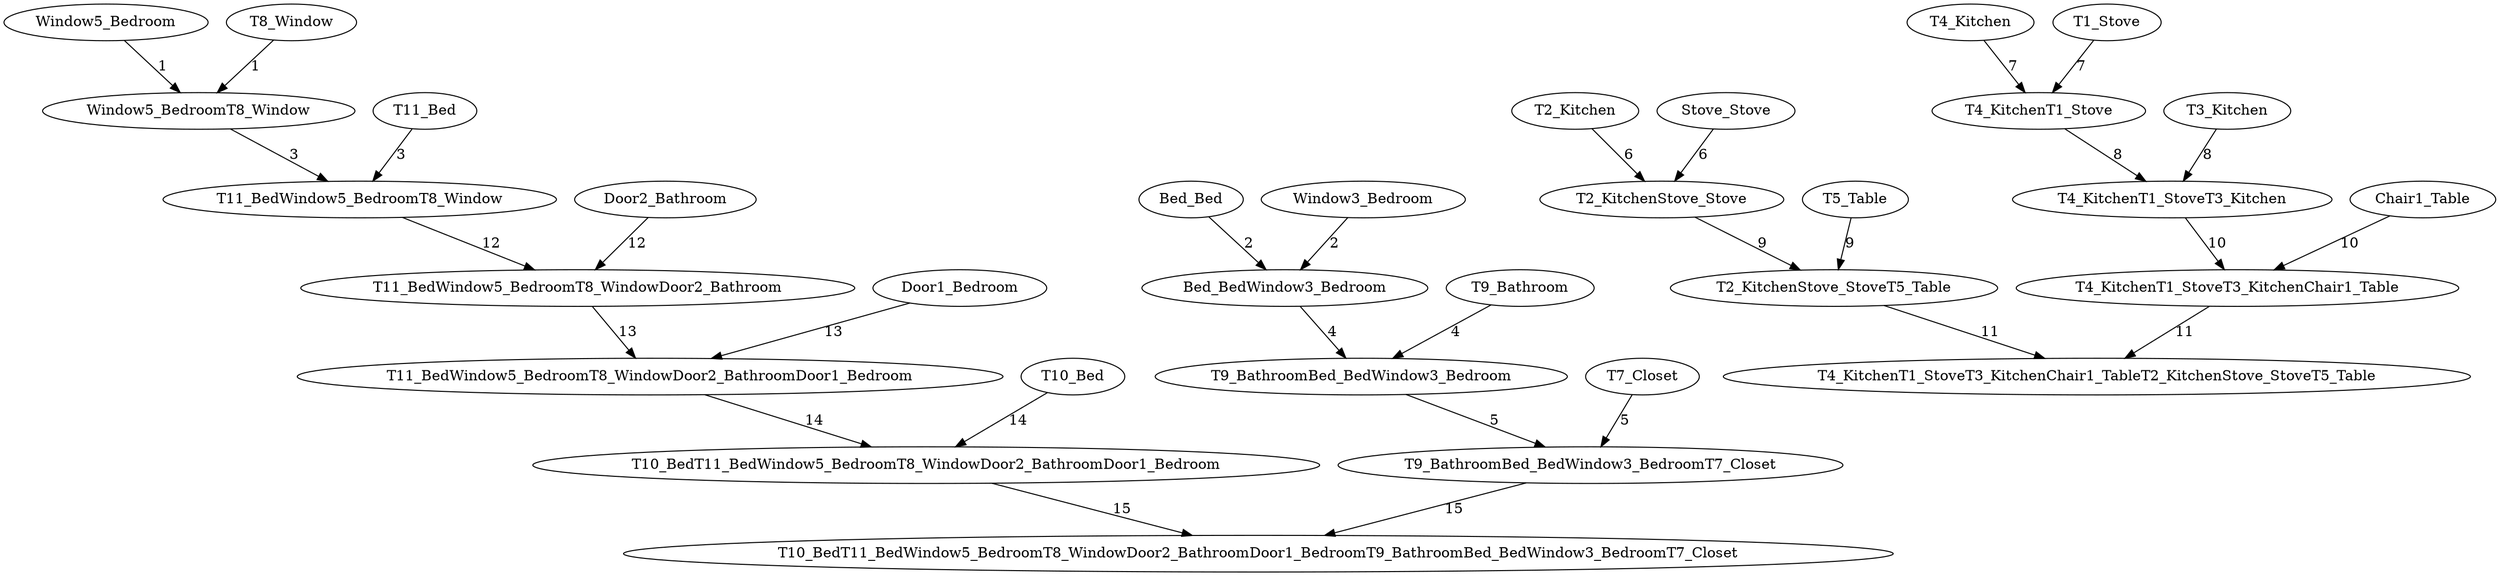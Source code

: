 digraph "the holy hand grenade" { Window5_Bedroom->Window5_BedroomT8_Window[label = 1];T8_Window->Window5_BedroomT8_Window[label = 1];Bed_Bed->Bed_BedWindow3_Bedroom[label = 2];Window3_Bedroom->Bed_BedWindow3_Bedroom[label = 2];T11_Bed->T11_BedWindow5_BedroomT8_Window[label = 3];Window5_BedroomT8_Window->T11_BedWindow5_BedroomT8_Window[label = 3];T9_Bathroom->T9_BathroomBed_BedWindow3_Bedroom[label = 4];Bed_BedWindow3_Bedroom->T9_BathroomBed_BedWindow3_Bedroom[label = 4];T9_BathroomBed_BedWindow3_Bedroom->T9_BathroomBed_BedWindow3_BedroomT7_Closet[label = 5];T7_Closet->T9_BathroomBed_BedWindow3_BedroomT7_Closet[label = 5];T2_Kitchen->T2_KitchenStove_Stove[label = 6];Stove_Stove->T2_KitchenStove_Stove[label = 6];T4_Kitchen->T4_KitchenT1_Stove[label = 7];T1_Stove->T4_KitchenT1_Stove[label = 7];T4_KitchenT1_Stove->T4_KitchenT1_StoveT3_Kitchen[label = 8];T3_Kitchen->T4_KitchenT1_StoveT3_Kitchen[label = 8];T2_KitchenStove_Stove->T2_KitchenStove_StoveT5_Table[label = 9];T5_Table->T2_KitchenStove_StoveT5_Table[label = 9];T4_KitchenT1_StoveT3_Kitchen->T4_KitchenT1_StoveT3_KitchenChair1_Table[label = 10];Chair1_Table->T4_KitchenT1_StoveT3_KitchenChair1_Table[label = 10];T4_KitchenT1_StoveT3_KitchenChair1_Table->T4_KitchenT1_StoveT3_KitchenChair1_TableT2_KitchenStove_StoveT5_Table[label = 11];T2_KitchenStove_StoveT5_Table->T4_KitchenT1_StoveT3_KitchenChair1_TableT2_KitchenStove_StoveT5_Table[label = 11];T11_BedWindow5_BedroomT8_Window->T11_BedWindow5_BedroomT8_WindowDoor2_Bathroom[label = 12];Door2_Bathroom->T11_BedWindow5_BedroomT8_WindowDoor2_Bathroom[label = 12];T11_BedWindow5_BedroomT8_WindowDoor2_Bathroom->T11_BedWindow5_BedroomT8_WindowDoor2_BathroomDoor1_Bedroom[label = 13];Door1_Bedroom->T11_BedWindow5_BedroomT8_WindowDoor2_BathroomDoor1_Bedroom[label = 13];T10_Bed->T10_BedT11_BedWindow5_BedroomT8_WindowDoor2_BathroomDoor1_Bedroom[label = 14];T11_BedWindow5_BedroomT8_WindowDoor2_BathroomDoor1_Bedroom->T10_BedT11_BedWindow5_BedroomT8_WindowDoor2_BathroomDoor1_Bedroom[label = 14];T10_BedT11_BedWindow5_BedroomT8_WindowDoor2_BathroomDoor1_Bedroom->T10_BedT11_BedWindow5_BedroomT8_WindowDoor2_BathroomDoor1_BedroomT9_BathroomBed_BedWindow3_BedroomT7_Closet[label = 15];T9_BathroomBed_BedWindow3_BedroomT7_Closet->T10_BedT11_BedWindow5_BedroomT8_WindowDoor2_BathroomDoor1_BedroomT9_BathroomBed_BedWindow3_BedroomT7_Closet[label = 15];}
